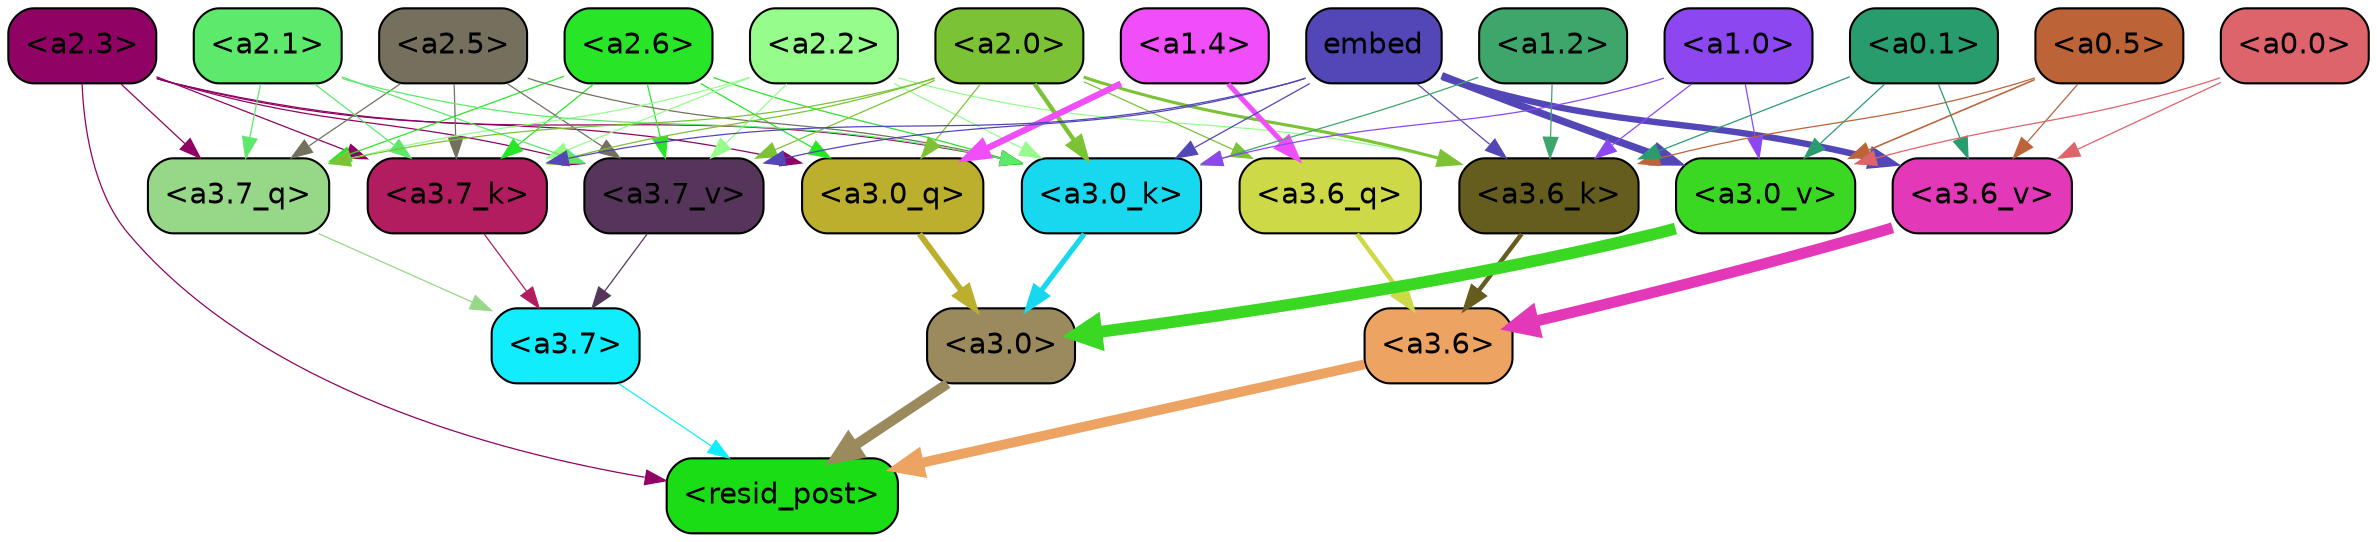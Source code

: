 strict digraph "" {
	graph [bgcolor=transparent,
		layout=dot,
		overlap=false,
		splines=true
	];
	"<a3.7>"	[color=black,
		fillcolor="#11edfd",
		fontname=Helvetica,
		shape=box,
		style="filled, rounded"];
	"<resid_post>"	[color=black,
		fillcolor="#1add15",
		fontname=Helvetica,
		shape=box,
		style="filled, rounded"];
	"<a3.7>" -> "<resid_post>"	[color="#11edfd",
		penwidth=0.6];
	"<a3.6>"	[color=black,
		fillcolor="#eda462",
		fontname=Helvetica,
		shape=box,
		style="filled, rounded"];
	"<a3.6>" -> "<resid_post>"	[color="#eda462",
		penwidth=4.7534414529800415];
	"<a3.0>"	[color=black,
		fillcolor="#9b8a5d",
		fontname=Helvetica,
		shape=box,
		style="filled, rounded"];
	"<a3.0>" -> "<resid_post>"	[color="#9b8a5d",
		penwidth=4.898576855659485];
	"<a2.3>"	[color=black,
		fillcolor="#900263",
		fontname=Helvetica,
		shape=box,
		style="filled, rounded"];
	"<a2.3>" -> "<resid_post>"	[color="#900263",
		penwidth=0.6];
	"<a3.7_q>"	[color=black,
		fillcolor="#97d788",
		fontname=Helvetica,
		shape=box,
		style="filled, rounded"];
	"<a2.3>" -> "<a3.7_q>"	[color="#900263",
		penwidth=0.6];
	"<a3.0_q>"	[color=black,
		fillcolor="#bdaf2e",
		fontname=Helvetica,
		shape=box,
		style="filled, rounded"];
	"<a2.3>" -> "<a3.0_q>"	[color="#900263",
		penwidth=0.6];
	"<a3.7_k>"	[color=black,
		fillcolor="#b21d5f",
		fontname=Helvetica,
		shape=box,
		style="filled, rounded"];
	"<a2.3>" -> "<a3.7_k>"	[color="#900263",
		penwidth=0.6];
	"<a3.0_k>"	[color=black,
		fillcolor="#18d8ef",
		fontname=Helvetica,
		shape=box,
		style="filled, rounded"];
	"<a2.3>" -> "<a3.0_k>"	[color="#900263",
		penwidth=0.6];
	"<a3.7_v>"	[color=black,
		fillcolor="#56355b",
		fontname=Helvetica,
		shape=box,
		style="filled, rounded"];
	"<a2.3>" -> "<a3.7_v>"	[color="#900263",
		penwidth=0.6];
	"<a3.7_q>" -> "<a3.7>"	[color="#97d788",
		penwidth=0.6];
	"<a3.6_q>"	[color=black,
		fillcolor="#cdd946",
		fontname=Helvetica,
		shape=box,
		style="filled, rounded"];
	"<a3.6_q>" -> "<a3.6>"	[color="#cdd946",
		penwidth=2.160832464694977];
	"<a3.0_q>" -> "<a3.0>"	[color="#bdaf2e",
		penwidth=2.870753765106201];
	"<a3.7_k>" -> "<a3.7>"	[color="#b21d5f",
		penwidth=0.6];
	"<a3.6_k>"	[color=black,
		fillcolor="#655d1e",
		fontname=Helvetica,
		shape=box,
		style="filled, rounded"];
	"<a3.6_k>" -> "<a3.6>"	[color="#655d1e",
		penwidth=2.13908451795578];
	"<a3.0_k>" -> "<a3.0>"	[color="#18d8ef",
		penwidth=2.520303964614868];
	"<a3.7_v>" -> "<a3.7>"	[color="#56355b",
		penwidth=0.6];
	"<a3.6_v>"	[color=black,
		fillcolor="#e339b8",
		fontname=Helvetica,
		shape=box,
		style="filled, rounded"];
	"<a3.6_v>" -> "<a3.6>"	[color="#e339b8",
		penwidth=5.297133803367615];
	"<a3.0_v>"	[color=black,
		fillcolor="#3ad823",
		fontname=Helvetica,
		shape=box,
		style="filled, rounded"];
	"<a3.0_v>" -> "<a3.0>"	[color="#3ad823",
		penwidth=5.680712580680847];
	"<a2.6>"	[color=black,
		fillcolor="#28e528",
		fontname=Helvetica,
		shape=box,
		style="filled, rounded"];
	"<a2.6>" -> "<a3.7_q>"	[color="#28e528",
		penwidth=0.6];
	"<a2.6>" -> "<a3.0_q>"	[color="#28e528",
		penwidth=0.6];
	"<a2.6>" -> "<a3.7_k>"	[color="#28e528",
		penwidth=0.6];
	"<a2.6>" -> "<a3.0_k>"	[color="#28e528",
		penwidth=0.6];
	"<a2.6>" -> "<a3.7_v>"	[color="#28e528",
		penwidth=0.6];
	"<a2.5>"	[color=black,
		fillcolor="#74705d",
		fontname=Helvetica,
		shape=box,
		style="filled, rounded"];
	"<a2.5>" -> "<a3.7_q>"	[color="#74705d",
		penwidth=0.6];
	"<a2.5>" -> "<a3.7_k>"	[color="#74705d",
		penwidth=0.6];
	"<a2.5>" -> "<a3.0_k>"	[color="#74705d",
		penwidth=0.6];
	"<a2.5>" -> "<a3.7_v>"	[color="#74705d",
		penwidth=0.6];
	"<a2.2>"	[color=black,
		fillcolor="#96fd8d",
		fontname=Helvetica,
		shape=box,
		style="filled, rounded"];
	"<a2.2>" -> "<a3.7_q>"	[color="#96fd8d",
		penwidth=0.6];
	"<a2.2>" -> "<a3.7_k>"	[color="#96fd8d",
		penwidth=0.6];
	"<a2.2>" -> "<a3.6_k>"	[color="#96fd8d",
		penwidth=0.6];
	"<a2.2>" -> "<a3.0_k>"	[color="#96fd8d",
		penwidth=0.6];
	"<a2.2>" -> "<a3.7_v>"	[color="#96fd8d",
		penwidth=0.6];
	"<a2.1>"	[color=black,
		fillcolor="#5de96b",
		fontname=Helvetica,
		shape=box,
		style="filled, rounded"];
	"<a2.1>" -> "<a3.7_q>"	[color="#5de96b",
		penwidth=0.6];
	"<a2.1>" -> "<a3.7_k>"	[color="#5de96b",
		penwidth=0.6];
	"<a2.1>" -> "<a3.0_k>"	[color="#5de96b",
		penwidth=0.6];
	"<a2.1>" -> "<a3.7_v>"	[color="#5de96b",
		penwidth=0.6];
	"<a2.0>"	[color=black,
		fillcolor="#7bc335",
		fontname=Helvetica,
		shape=box,
		style="filled, rounded"];
	"<a2.0>" -> "<a3.7_q>"	[color="#7bc335",
		penwidth=0.6];
	"<a2.0>" -> "<a3.6_q>"	[color="#7bc335",
		penwidth=0.6];
	"<a2.0>" -> "<a3.0_q>"	[color="#7bc335",
		penwidth=0.6];
	"<a2.0>" -> "<a3.7_k>"	[color="#7bc335",
		penwidth=0.6];
	"<a2.0>" -> "<a3.6_k>"	[color="#7bc335",
		penwidth=1.4807794839143753];
	"<a2.0>" -> "<a3.0_k>"	[color="#7bc335",
		penwidth=2.095262974500656];
	"<a2.0>" -> "<a3.7_v>"	[color="#7bc335",
		penwidth=0.6];
	"<a1.4>"	[color=black,
		fillcolor="#f04ef9",
		fontname=Helvetica,
		shape=box,
		style="filled, rounded"];
	"<a1.4>" -> "<a3.6_q>"	[color="#f04ef9",
		penwidth=2.425799250602722];
	"<a1.4>" -> "<a3.0_q>"	[color="#f04ef9",
		penwidth=3.0341034531593323];
	embed	[color=black,
		fillcolor="#5347b8",
		fontname=Helvetica,
		shape=box,
		style="filled, rounded"];
	embed -> "<a3.7_k>"	[color="#5347b8",
		penwidth=0.6];
	embed -> "<a3.6_k>"	[color="#5347b8",
		penwidth=0.6];
	embed -> "<a3.0_k>"	[color="#5347b8",
		penwidth=0.6];
	embed -> "<a3.7_v>"	[color="#5347b8",
		penwidth=0.6];
	embed -> "<a3.6_v>"	[color="#5347b8",
		penwidth=3.067279100418091];
	embed -> "<a3.0_v>"	[color="#5347b8",
		penwidth=3.5202720761299133];
	"<a1.2>"	[color=black,
		fillcolor="#3ea56b",
		fontname=Helvetica,
		shape=box,
		style="filled, rounded"];
	"<a1.2>" -> "<a3.6_k>"	[color="#3ea56b",
		penwidth=0.6];
	"<a1.2>" -> "<a3.0_k>"	[color="#3ea56b",
		penwidth=0.6];
	"<a1.0>"	[color=black,
		fillcolor="#8d47f1",
		fontname=Helvetica,
		shape=box,
		style="filled, rounded"];
	"<a1.0>" -> "<a3.6_k>"	[color="#8d47f1",
		penwidth=0.6];
	"<a1.0>" -> "<a3.0_k>"	[color="#8d47f1",
		penwidth=0.6];
	"<a1.0>" -> "<a3.0_v>"	[color="#8d47f1",
		penwidth=0.6];
	"<a0.5>"	[color=black,
		fillcolor="#bc6338",
		fontname=Helvetica,
		shape=box,
		style="filled, rounded"];
	"<a0.5>" -> "<a3.6_k>"	[color="#bc6338",
		penwidth=0.6];
	"<a0.5>" -> "<a3.6_v>"	[color="#bc6338",
		penwidth=0.6];
	"<a0.5>" -> "<a3.0_v>"	[color="#bc6338",
		penwidth=0.764040544629097];
	"<a0.1>"	[color=black,
		fillcolor="#299c6e",
		fontname=Helvetica,
		shape=box,
		style="filled, rounded"];
	"<a0.1>" -> "<a3.6_k>"	[color="#299c6e",
		penwidth=0.6];
	"<a0.1>" -> "<a3.6_v>"	[color="#299c6e",
		penwidth=0.6];
	"<a0.1>" -> "<a3.0_v>"	[color="#299c6e",
		penwidth=0.6];
	"<a0.0>"	[color=black,
		fillcolor="#de646b",
		fontname=Helvetica,
		shape=box,
		style="filled, rounded"];
	"<a0.0>" -> "<a3.6_v>"	[color="#de646b",
		penwidth=0.6];
	"<a0.0>" -> "<a3.0_v>"	[color="#de646b",
		penwidth=0.6];
}
